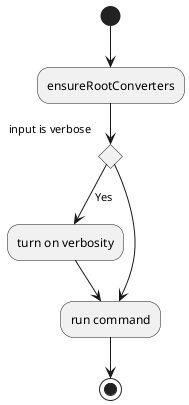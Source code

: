 @startuml
(*)  --> "ensureRootConverters"
If "input is verbose" then
--> [Yes] "turn on verbosity"
--> "run command"
else
--> "run command"
Endif
-->(*)

@enduml

@startuml
start
if (condition A) then (yes)
  :Text 1;
elseif (condition B) then (yes)
  :Text 2;
  stop
elseif (condition C) then (yes)
  :Text 3;
elseif (condition D) then (yes)
  :Text 4;
else (nothing)
  :Text else;
endif
stop
@enduml